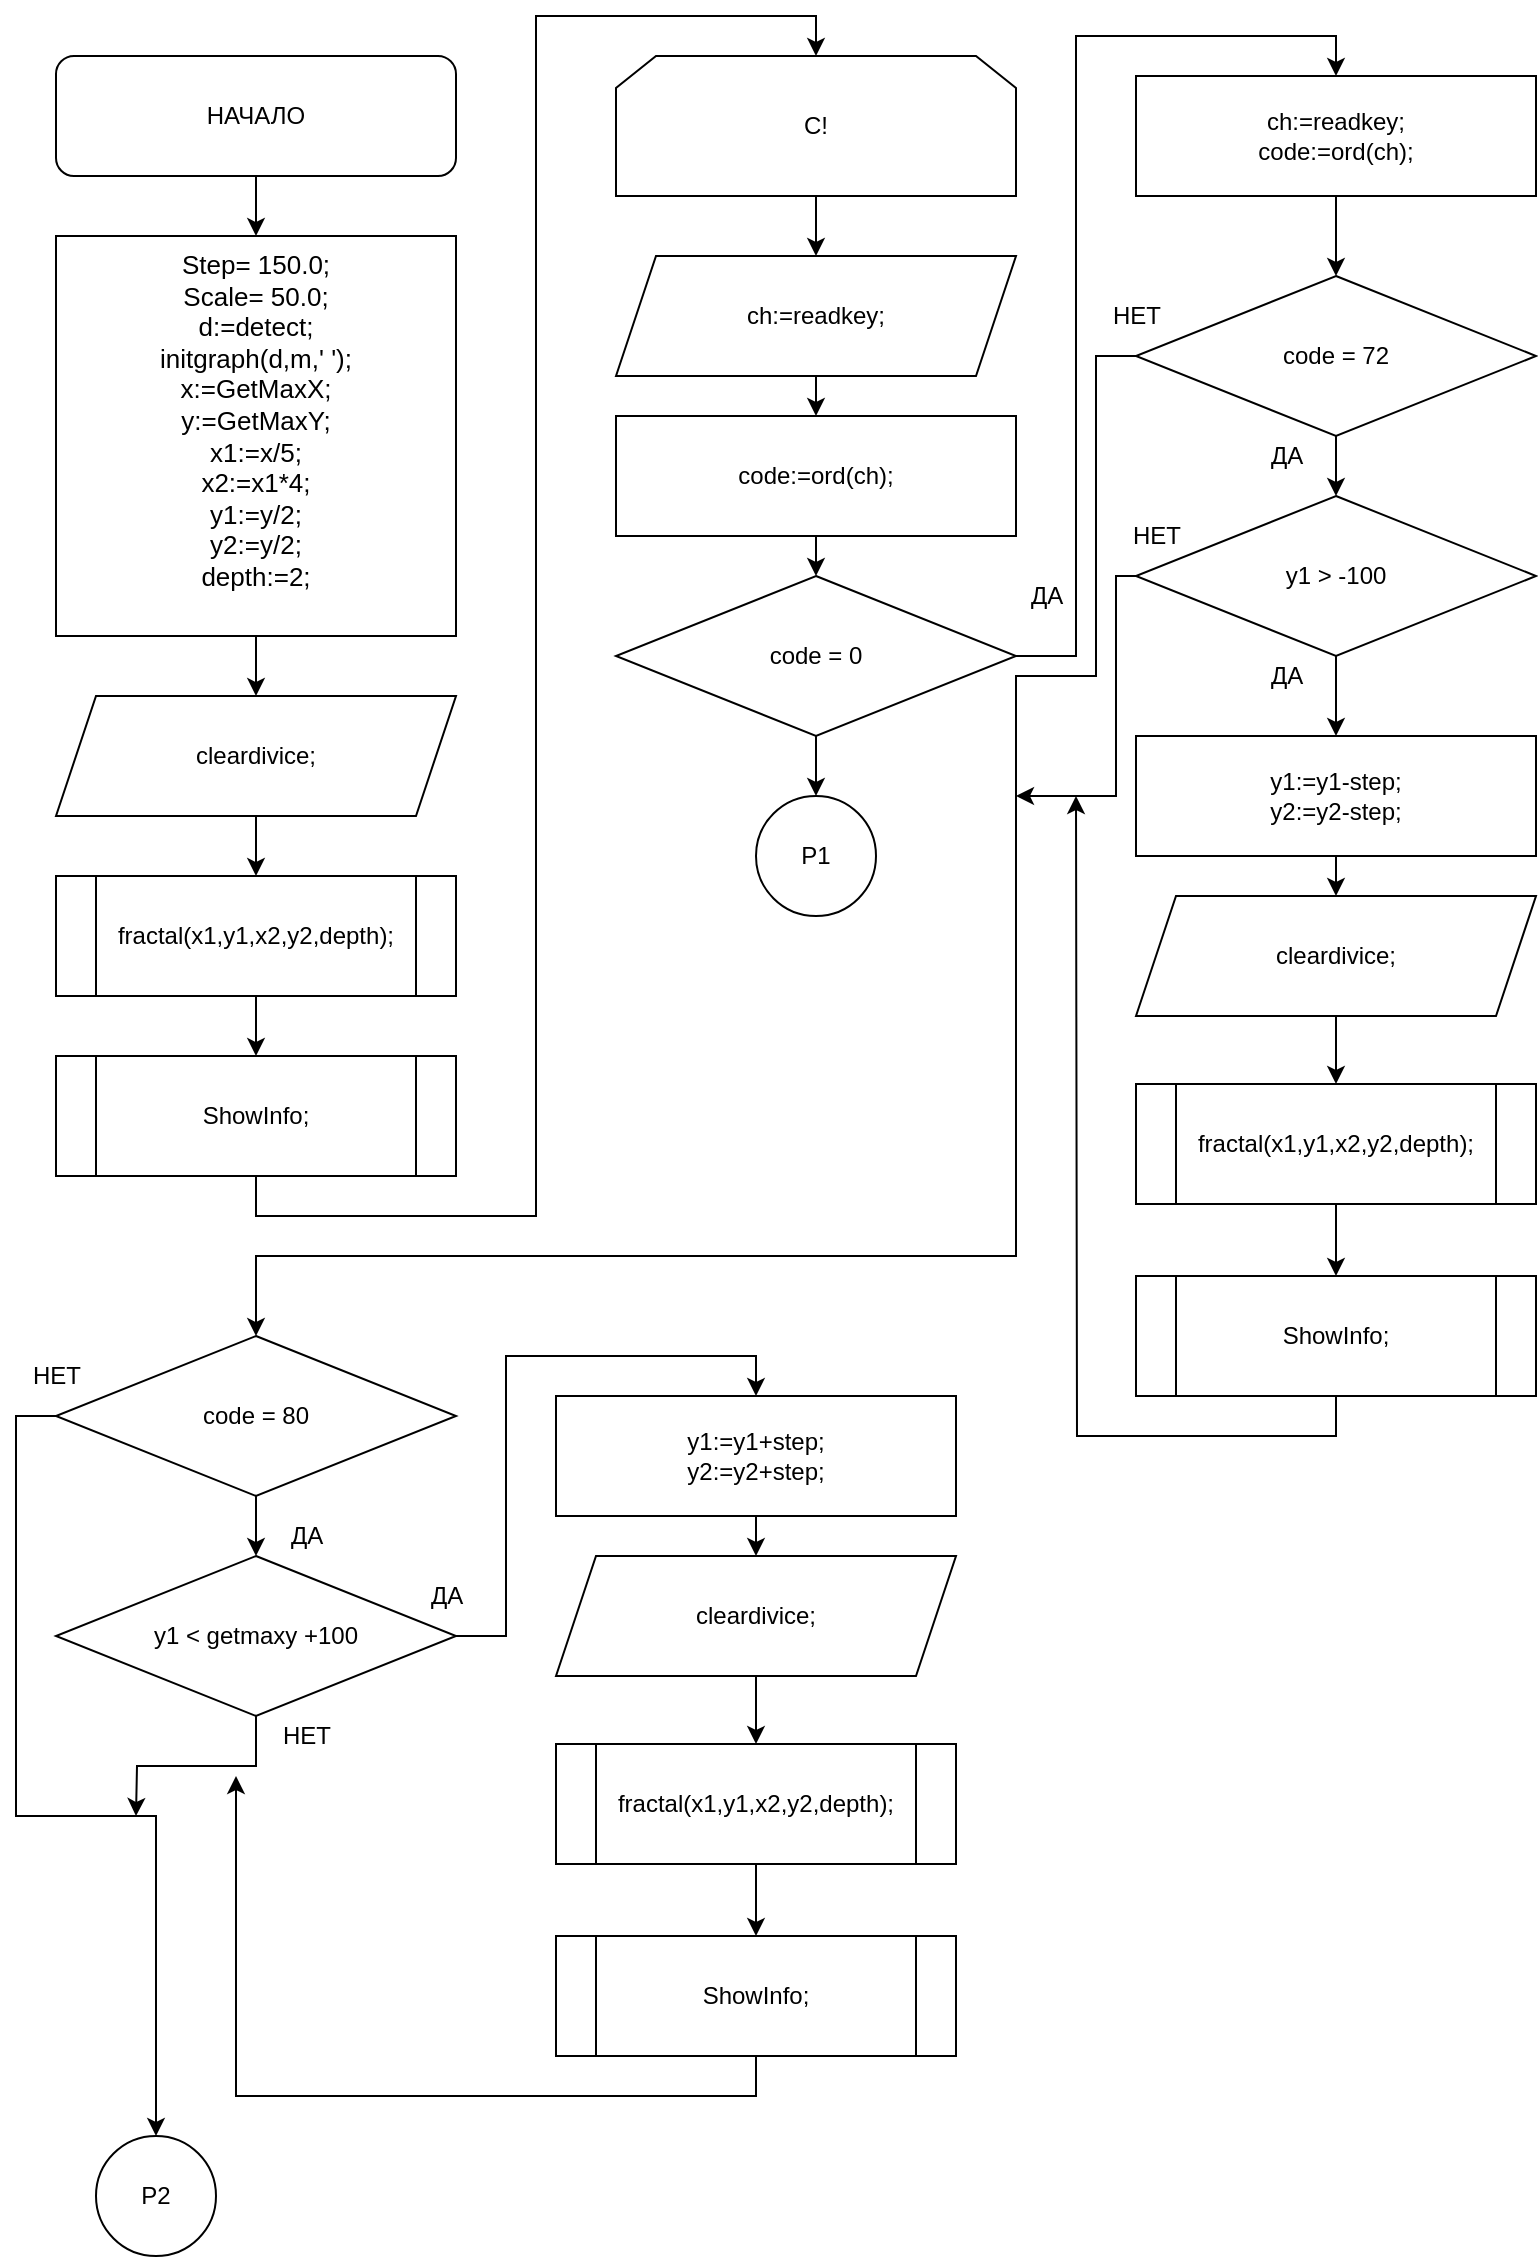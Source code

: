 <mxfile version="14.6.13" type="device"><diagram id="ECwL9-7BSf-l3iw5oNLO" name="Page-1"><mxGraphModel dx="1422" dy="762" grid="1" gridSize="10" guides="1" tooltips="1" connect="1" arrows="1" fold="1" page="1" pageScale="1" pageWidth="827" pageHeight="1169" math="0" shadow="0"><root><mxCell id="0"/><mxCell id="1" parent="0"/><mxCell id="aOeAk5nu_Uj5CqO4Ikg1-3" style="edgeStyle=orthogonalEdgeStyle;rounded=0;orthogonalLoop=1;jettySize=auto;html=1;exitX=0.5;exitY=1;exitDx=0;exitDy=0;entryX=0.5;entryY=0;entryDx=0;entryDy=0;" parent="1" source="aOeAk5nu_Uj5CqO4Ikg1-1" target="aOeAk5nu_Uj5CqO4Ikg1-2" edge="1"><mxGeometry relative="1" as="geometry"/></mxCell><mxCell id="aOeAk5nu_Uj5CqO4Ikg1-1" value="НАЧАЛО" style="rounded=1;whiteSpace=wrap;html=1;" parent="1" vertex="1"><mxGeometry x="40" y="40" width="200" height="60" as="geometry"/></mxCell><mxCell id="aOeAk5nu_Uj5CqO4Ikg1-5" style="edgeStyle=orthogonalEdgeStyle;rounded=0;orthogonalLoop=1;jettySize=auto;html=1;exitX=0.5;exitY=1;exitDx=0;exitDy=0;entryX=0.5;entryY=0;entryDx=0;entryDy=0;" parent="1" source="aOeAk5nu_Uj5CqO4Ikg1-2" target="aOeAk5nu_Uj5CqO4Ikg1-4" edge="1"><mxGeometry relative="1" as="geometry"/></mxCell><mxCell id="aOeAk5nu_Uj5CqO4Ikg1-2" value="&lt;font style=&quot;font-size: 13px&quot;&gt;Step= 150.0;&lt;br&gt;Scale= 50.0;&lt;br&gt;d:=detect;&lt;br&gt;initgraph(d,m,' ');&lt;br&gt;x:=GetMaxX;&lt;br&gt;y:=GetMaxY;&lt;br&gt;x1:=x/5;&lt;br&gt;x2:=x1*4;&lt;br&gt;y1:=y/2;&lt;br&gt;y2:=y/2;&lt;br&gt;depth:=2;&lt;br&gt;&lt;br&gt;&lt;/font&gt;" style="rounded=0;whiteSpace=wrap;html=1;" parent="1" vertex="1"><mxGeometry x="40" y="130" width="200" height="200" as="geometry"/></mxCell><mxCell id="aOeAk5nu_Uj5CqO4Ikg1-7" style="edgeStyle=orthogonalEdgeStyle;rounded=0;orthogonalLoop=1;jettySize=auto;html=1;exitX=0.5;exitY=1;exitDx=0;exitDy=0;entryX=0.5;entryY=0;entryDx=0;entryDy=0;" parent="1" source="aOeAk5nu_Uj5CqO4Ikg1-4" edge="1"><mxGeometry relative="1" as="geometry"><mxPoint x="140" y="450" as="targetPoint"/></mxGeometry></mxCell><mxCell id="aOeAk5nu_Uj5CqO4Ikg1-4" value="cleardivice;" style="shape=parallelogram;perimeter=parallelogramPerimeter;whiteSpace=wrap;html=1;fixedSize=1;" parent="1" vertex="1"><mxGeometry x="40" y="360" width="200" height="60" as="geometry"/></mxCell><mxCell id="aOeAk5nu_Uj5CqO4Ikg1-10" style="edgeStyle=orthogonalEdgeStyle;rounded=0;orthogonalLoop=1;jettySize=auto;html=1;exitX=0.5;exitY=1;exitDx=0;exitDy=0;entryX=0.5;entryY=0;entryDx=0;entryDy=0;" parent="1" source="aOeAk5nu_Uj5CqO4Ikg1-8" target="aOeAk5nu_Uj5CqO4Ikg1-9" edge="1"><mxGeometry relative="1" as="geometry"/></mxCell><mxCell id="aOeAk5nu_Uj5CqO4Ikg1-8" value="fractal(x1,y1,x2,y2,depth);" style="shape=process;whiteSpace=wrap;html=1;backgroundOutline=1;" parent="1" vertex="1"><mxGeometry x="40" y="450" width="200" height="60" as="geometry"/></mxCell><mxCell id="aOeAk5nu_Uj5CqO4Ikg1-12" style="edgeStyle=orthogonalEdgeStyle;rounded=0;orthogonalLoop=1;jettySize=auto;html=1;exitX=0.5;exitY=1;exitDx=0;exitDy=0;entryX=0.5;entryY=0;entryDx=0;entryDy=0;" parent="1" source="aOeAk5nu_Uj5CqO4Ikg1-9" target="aOeAk5nu_Uj5CqO4Ikg1-11" edge="1"><mxGeometry relative="1" as="geometry"/></mxCell><mxCell id="aOeAk5nu_Uj5CqO4Ikg1-9" value="ShowInfo;" style="shape=process;whiteSpace=wrap;html=1;backgroundOutline=1;" parent="1" vertex="1"><mxGeometry x="40" y="540" width="200" height="60" as="geometry"/></mxCell><mxCell id="bNGlI0Rrny-c_D0yRqVL-2" style="edgeStyle=orthogonalEdgeStyle;rounded=0;orthogonalLoop=1;jettySize=auto;html=1;exitX=0.5;exitY=1;exitDx=0;exitDy=0;" edge="1" parent="1" source="aOeAk5nu_Uj5CqO4Ikg1-11" target="bNGlI0Rrny-c_D0yRqVL-1"><mxGeometry relative="1" as="geometry"/></mxCell><mxCell id="aOeAk5nu_Uj5CqO4Ikg1-11" value="C!" style="shape=loopLimit;whiteSpace=wrap;html=1;" parent="1" vertex="1"><mxGeometry x="320" y="40" width="200" height="70" as="geometry"/></mxCell><mxCell id="bNGlI0Rrny-c_D0yRqVL-4" style="edgeStyle=orthogonalEdgeStyle;rounded=0;orthogonalLoop=1;jettySize=auto;html=1;exitX=0.5;exitY=1;exitDx=0;exitDy=0;entryX=0.5;entryY=0;entryDx=0;entryDy=0;" edge="1" parent="1" source="aOeAk5nu_Uj5CqO4Ikg1-13" target="aOeAk5nu_Uj5CqO4Ikg1-15"><mxGeometry relative="1" as="geometry"/></mxCell><mxCell id="aOeAk5nu_Uj5CqO4Ikg1-13" value="code:=ord(ch);" style="rounded=0;whiteSpace=wrap;html=1;" parent="1" vertex="1"><mxGeometry x="320" y="220" width="200" height="60" as="geometry"/></mxCell><mxCell id="aOeAk5nu_Uj5CqO4Ikg1-18" style="edgeStyle=orthogonalEdgeStyle;rounded=0;orthogonalLoop=1;jettySize=auto;html=1;exitX=1;exitY=0.5;exitDx=0;exitDy=0;entryX=0.5;entryY=0;entryDx=0;entryDy=0;" parent="1" source="aOeAk5nu_Uj5CqO4Ikg1-15" target="aOeAk5nu_Uj5CqO4Ikg1-17" edge="1"><mxGeometry relative="1" as="geometry"/></mxCell><mxCell id="aOeAk5nu_Uj5CqO4Ikg1-60" style="edgeStyle=orthogonalEdgeStyle;rounded=0;orthogonalLoop=1;jettySize=auto;html=1;exitX=0.5;exitY=1;exitDx=0;exitDy=0;entryX=0.5;entryY=0;entryDx=0;entryDy=0;" parent="1" source="aOeAk5nu_Uj5CqO4Ikg1-15" target="aOeAk5nu_Uj5CqO4Ikg1-59" edge="1"><mxGeometry relative="1" as="geometry"/></mxCell><mxCell id="aOeAk5nu_Uj5CqO4Ikg1-15" value="code = 0" style="rhombus;whiteSpace=wrap;html=1;" parent="1" vertex="1"><mxGeometry x="320" y="300" width="200" height="80" as="geometry"/></mxCell><mxCell id="aOeAk5nu_Uj5CqO4Ikg1-21" style="edgeStyle=orthogonalEdgeStyle;rounded=0;orthogonalLoop=1;jettySize=auto;html=1;exitX=0.5;exitY=1;exitDx=0;exitDy=0;entryX=0.5;entryY=0;entryDx=0;entryDy=0;" parent="1" source="aOeAk5nu_Uj5CqO4Ikg1-17" target="aOeAk5nu_Uj5CqO4Ikg1-20" edge="1"><mxGeometry relative="1" as="geometry"/></mxCell><mxCell id="aOeAk5nu_Uj5CqO4Ikg1-17" value="ch:=readkey;&lt;br&gt;code:=ord(ch);" style="rounded=0;whiteSpace=wrap;html=1;" parent="1" vertex="1"><mxGeometry x="580" y="50" width="200" height="60" as="geometry"/></mxCell><mxCell id="aOeAk5nu_Uj5CqO4Ikg1-19" value="ДА" style="text;html=1;align=center;verticalAlign=middle;resizable=0;points=[];autosize=1;strokeColor=none;" parent="1" vertex="1"><mxGeometry x="520" y="300" width="30" height="20" as="geometry"/></mxCell><mxCell id="aOeAk5nu_Uj5CqO4Ikg1-23" style="edgeStyle=orthogonalEdgeStyle;rounded=0;orthogonalLoop=1;jettySize=auto;html=1;exitX=0.5;exitY=1;exitDx=0;exitDy=0;entryX=0.5;entryY=0;entryDx=0;entryDy=0;" parent="1" source="aOeAk5nu_Uj5CqO4Ikg1-20" target="aOeAk5nu_Uj5CqO4Ikg1-22" edge="1"><mxGeometry relative="1" as="geometry"/></mxCell><mxCell id="aOeAk5nu_Uj5CqO4Ikg1-34" style="edgeStyle=orthogonalEdgeStyle;rounded=0;orthogonalLoop=1;jettySize=auto;html=1;exitX=0;exitY=0.5;exitDx=0;exitDy=0;entryX=0.5;entryY=0;entryDx=0;entryDy=0;" parent="1" source="aOeAk5nu_Uj5CqO4Ikg1-20" target="aOeAk5nu_Uj5CqO4Ikg1-35" edge="1"><mxGeometry relative="1" as="geometry"><mxPoint x="560" y="690" as="targetPoint"/><Array as="points"><mxPoint x="560" y="190"/><mxPoint x="560" y="350"/><mxPoint x="520" y="350"/><mxPoint x="520" y="640"/><mxPoint x="140" y="640"/></Array></mxGeometry></mxCell><mxCell id="aOeAk5nu_Uj5CqO4Ikg1-20" value="code = 72" style="rhombus;whiteSpace=wrap;html=1;" parent="1" vertex="1"><mxGeometry x="580" y="150" width="200" height="80" as="geometry"/></mxCell><mxCell id="aOeAk5nu_Uj5CqO4Ikg1-25" style="edgeStyle=orthogonalEdgeStyle;rounded=0;orthogonalLoop=1;jettySize=auto;html=1;exitX=0.5;exitY=1;exitDx=0;exitDy=0;entryX=0.5;entryY=0;entryDx=0;entryDy=0;" parent="1" source="aOeAk5nu_Uj5CqO4Ikg1-22" target="aOeAk5nu_Uj5CqO4Ikg1-24" edge="1"><mxGeometry relative="1" as="geometry"/></mxCell><mxCell id="aOeAk5nu_Uj5CqO4Ikg1-38" style="edgeStyle=orthogonalEdgeStyle;rounded=0;orthogonalLoop=1;jettySize=auto;html=1;exitX=0;exitY=0.5;exitDx=0;exitDy=0;" parent="1" source="aOeAk5nu_Uj5CqO4Ikg1-22" edge="1"><mxGeometry relative="1" as="geometry"><mxPoint x="520" y="410" as="targetPoint"/><Array as="points"><mxPoint x="570" y="300"/><mxPoint x="570" y="410"/></Array></mxGeometry></mxCell><mxCell id="aOeAk5nu_Uj5CqO4Ikg1-22" value="y1 &amp;gt; -100" style="rhombus;whiteSpace=wrap;html=1;" parent="1" vertex="1"><mxGeometry x="580" y="260" width="200" height="80" as="geometry"/></mxCell><mxCell id="aOeAk5nu_Uj5CqO4Ikg1-29" style="edgeStyle=orthogonalEdgeStyle;rounded=0;orthogonalLoop=1;jettySize=auto;html=1;exitX=0.5;exitY=1;exitDx=0;exitDy=0;entryX=0.5;entryY=0;entryDx=0;entryDy=0;" parent="1" source="aOeAk5nu_Uj5CqO4Ikg1-24" target="aOeAk5nu_Uj5CqO4Ikg1-28" edge="1"><mxGeometry relative="1" as="geometry"/></mxCell><mxCell id="aOeAk5nu_Uj5CqO4Ikg1-24" value="y1:=y1-step;&lt;br&gt;y2:=y2-step;" style="rounded=0;whiteSpace=wrap;html=1;" parent="1" vertex="1"><mxGeometry x="580" y="380" width="200" height="60" as="geometry"/></mxCell><mxCell id="aOeAk5nu_Uj5CqO4Ikg1-26" value="ДА" style="text;html=1;align=center;verticalAlign=middle;resizable=0;points=[];autosize=1;strokeColor=none;" parent="1" vertex="1"><mxGeometry x="640" y="230" width="30" height="20" as="geometry"/></mxCell><mxCell id="aOeAk5nu_Uj5CqO4Ikg1-27" value="ДА" style="text;html=1;align=center;verticalAlign=middle;resizable=0;points=[];autosize=1;strokeColor=none;" parent="1" vertex="1"><mxGeometry x="640" y="340" width="30" height="20" as="geometry"/></mxCell><mxCell id="aOeAk5nu_Uj5CqO4Ikg1-32" style="edgeStyle=orthogonalEdgeStyle;rounded=0;orthogonalLoop=1;jettySize=auto;html=1;exitX=0.5;exitY=1;exitDx=0;exitDy=0;entryX=0.5;entryY=0;entryDx=0;entryDy=0;" parent="1" source="aOeAk5nu_Uj5CqO4Ikg1-28" target="aOeAk5nu_Uj5CqO4Ikg1-30" edge="1"><mxGeometry relative="1" as="geometry"/></mxCell><mxCell id="aOeAk5nu_Uj5CqO4Ikg1-28" value="cleardivice;" style="shape=parallelogram;perimeter=parallelogramPerimeter;whiteSpace=wrap;html=1;fixedSize=1;" parent="1" vertex="1"><mxGeometry x="580" y="460" width="200" height="60" as="geometry"/></mxCell><mxCell id="aOeAk5nu_Uj5CqO4Ikg1-33" style="edgeStyle=orthogonalEdgeStyle;rounded=0;orthogonalLoop=1;jettySize=auto;html=1;exitX=0.5;exitY=1;exitDx=0;exitDy=0;entryX=0.5;entryY=0;entryDx=0;entryDy=0;" parent="1" source="aOeAk5nu_Uj5CqO4Ikg1-30" target="aOeAk5nu_Uj5CqO4Ikg1-31" edge="1"><mxGeometry relative="1" as="geometry"/></mxCell><mxCell id="aOeAk5nu_Uj5CqO4Ikg1-30" value="fractal(x1,y1,x2,y2,depth);" style="shape=process;whiteSpace=wrap;html=1;backgroundOutline=1;" parent="1" vertex="1"><mxGeometry x="580" y="554" width="200" height="60" as="geometry"/></mxCell><mxCell id="aOeAk5nu_Uj5CqO4Ikg1-37" style="edgeStyle=orthogonalEdgeStyle;rounded=0;orthogonalLoop=1;jettySize=auto;html=1;exitX=0.5;exitY=1;exitDx=0;exitDy=0;" parent="1" source="aOeAk5nu_Uj5CqO4Ikg1-31" edge="1"><mxGeometry relative="1" as="geometry"><mxPoint x="550" y="410" as="targetPoint"/></mxGeometry></mxCell><mxCell id="aOeAk5nu_Uj5CqO4Ikg1-31" value="ShowInfo;" style="shape=process;whiteSpace=wrap;html=1;backgroundOutline=1;" parent="1" vertex="1"><mxGeometry x="580" y="650" width="200" height="60" as="geometry"/></mxCell><mxCell id="aOeAk5nu_Uj5CqO4Ikg1-41" style="edgeStyle=orthogonalEdgeStyle;rounded=0;orthogonalLoop=1;jettySize=auto;html=1;exitX=0.5;exitY=1;exitDx=0;exitDy=0;entryX=0.5;entryY=0;entryDx=0;entryDy=0;" parent="1" source="aOeAk5nu_Uj5CqO4Ikg1-35" target="aOeAk5nu_Uj5CqO4Ikg1-40" edge="1"><mxGeometry relative="1" as="geometry"/></mxCell><mxCell id="aOeAk5nu_Uj5CqO4Ikg1-58" style="edgeStyle=orthogonalEdgeStyle;rounded=0;orthogonalLoop=1;jettySize=auto;html=1;exitX=0;exitY=0.5;exitDx=0;exitDy=0;entryX=0.5;entryY=0;entryDx=0;entryDy=0;" parent="1" source="aOeAk5nu_Uj5CqO4Ikg1-35" target="aOeAk5nu_Uj5CqO4Ikg1-57" edge="1"><mxGeometry relative="1" as="geometry"/></mxCell><mxCell id="aOeAk5nu_Uj5CqO4Ikg1-35" value="code = 80" style="rhombus;whiteSpace=wrap;html=1;" parent="1" vertex="1"><mxGeometry x="40" y="680" width="200" height="80" as="geometry"/></mxCell><mxCell id="aOeAk5nu_Uj5CqO4Ikg1-36" value="НЕТ" style="text;html=1;align=center;verticalAlign=middle;resizable=0;points=[];autosize=1;strokeColor=none;" parent="1" vertex="1"><mxGeometry x="560" y="160" width="40" height="20" as="geometry"/></mxCell><mxCell id="aOeAk5nu_Uj5CqO4Ikg1-39" value="НЕТ" style="text;html=1;align=center;verticalAlign=middle;resizable=0;points=[];autosize=1;strokeColor=none;" parent="1" vertex="1"><mxGeometry x="570" y="270" width="40" height="20" as="geometry"/></mxCell><mxCell id="aOeAk5nu_Uj5CqO4Ikg1-50" style="edgeStyle=orthogonalEdgeStyle;rounded=0;orthogonalLoop=1;jettySize=auto;html=1;exitX=1;exitY=0.5;exitDx=0;exitDy=0;entryX=0.5;entryY=0;entryDx=0;entryDy=0;" parent="1" source="aOeAk5nu_Uj5CqO4Ikg1-40" target="aOeAk5nu_Uj5CqO4Ikg1-44" edge="1"><mxGeometry relative="1" as="geometry"/></mxCell><mxCell id="aOeAk5nu_Uj5CqO4Ikg1-55" style="edgeStyle=orthogonalEdgeStyle;rounded=0;orthogonalLoop=1;jettySize=auto;html=1;exitX=0.5;exitY=1;exitDx=0;exitDy=0;" parent="1" source="aOeAk5nu_Uj5CqO4Ikg1-40" edge="1"><mxGeometry relative="1" as="geometry"><mxPoint x="80" y="920" as="targetPoint"/></mxGeometry></mxCell><mxCell id="aOeAk5nu_Uj5CqO4Ikg1-40" value="y1 &amp;lt; getmaxy +100" style="rhombus;whiteSpace=wrap;html=1;" parent="1" vertex="1"><mxGeometry x="40" y="790" width="200" height="80" as="geometry"/></mxCell><mxCell id="aOeAk5nu_Uj5CqO4Ikg1-42" value="ДА" style="text;html=1;align=center;verticalAlign=middle;resizable=0;points=[];autosize=1;strokeColor=none;" parent="1" vertex="1"><mxGeometry x="150" y="770" width="30" height="20" as="geometry"/></mxCell><mxCell id="aOeAk5nu_Uj5CqO4Ikg1-43" style="edgeStyle=orthogonalEdgeStyle;rounded=0;orthogonalLoop=1;jettySize=auto;html=1;exitX=0.5;exitY=1;exitDx=0;exitDy=0;entryX=0.5;entryY=0;entryDx=0;entryDy=0;" parent="1" source="aOeAk5nu_Uj5CqO4Ikg1-44" target="aOeAk5nu_Uj5CqO4Ikg1-46" edge="1"><mxGeometry relative="1" as="geometry"/></mxCell><mxCell id="aOeAk5nu_Uj5CqO4Ikg1-44" value="y1:=y1+step;&lt;br&gt;y2:=y2+step;" style="rounded=0;whiteSpace=wrap;html=1;" parent="1" vertex="1"><mxGeometry x="290" y="710" width="200" height="60" as="geometry"/></mxCell><mxCell id="aOeAk5nu_Uj5CqO4Ikg1-45" style="edgeStyle=orthogonalEdgeStyle;rounded=0;orthogonalLoop=1;jettySize=auto;html=1;exitX=0.5;exitY=1;exitDx=0;exitDy=0;entryX=0.5;entryY=0;entryDx=0;entryDy=0;" parent="1" source="aOeAk5nu_Uj5CqO4Ikg1-46" target="aOeAk5nu_Uj5CqO4Ikg1-48" edge="1"><mxGeometry relative="1" as="geometry"/></mxCell><mxCell id="aOeAk5nu_Uj5CqO4Ikg1-46" value="cleardivice;" style="shape=parallelogram;perimeter=parallelogramPerimeter;whiteSpace=wrap;html=1;fixedSize=1;" parent="1" vertex="1"><mxGeometry x="290" y="790" width="200" height="60" as="geometry"/></mxCell><mxCell id="aOeAk5nu_Uj5CqO4Ikg1-47" style="edgeStyle=orthogonalEdgeStyle;rounded=0;orthogonalLoop=1;jettySize=auto;html=1;exitX=0.5;exitY=1;exitDx=0;exitDy=0;entryX=0.5;entryY=0;entryDx=0;entryDy=0;" parent="1" source="aOeAk5nu_Uj5CqO4Ikg1-48" target="aOeAk5nu_Uj5CqO4Ikg1-49" edge="1"><mxGeometry relative="1" as="geometry"/></mxCell><mxCell id="aOeAk5nu_Uj5CqO4Ikg1-48" value="fractal(x1,y1,x2,y2,depth);" style="shape=process;whiteSpace=wrap;html=1;backgroundOutline=1;" parent="1" vertex="1"><mxGeometry x="290" y="884" width="200" height="60" as="geometry"/></mxCell><mxCell id="aOeAk5nu_Uj5CqO4Ikg1-53" style="edgeStyle=orthogonalEdgeStyle;rounded=0;orthogonalLoop=1;jettySize=auto;html=1;exitX=0.5;exitY=1;exitDx=0;exitDy=0;" parent="1" source="aOeAk5nu_Uj5CqO4Ikg1-49" edge="1"><mxGeometry relative="1" as="geometry"><mxPoint x="130" y="900" as="targetPoint"/><Array as="points"><mxPoint x="390" y="1060"/></Array></mxGeometry></mxCell><mxCell id="aOeAk5nu_Uj5CqO4Ikg1-49" value="ShowInfo;" style="shape=process;whiteSpace=wrap;html=1;backgroundOutline=1;" parent="1" vertex="1"><mxGeometry x="290" y="980" width="200" height="60" as="geometry"/></mxCell><mxCell id="aOeAk5nu_Uj5CqO4Ikg1-52" value="НЕТ" style="text;html=1;align=center;verticalAlign=middle;resizable=0;points=[];autosize=1;strokeColor=none;" parent="1" vertex="1"><mxGeometry x="145" y="870" width="40" height="20" as="geometry"/></mxCell><mxCell id="aOeAk5nu_Uj5CqO4Ikg1-56" value="НЕТ" style="text;html=1;align=center;verticalAlign=middle;resizable=0;points=[];autosize=1;strokeColor=none;" parent="1" vertex="1"><mxGeometry x="20" y="690" width="40" height="20" as="geometry"/></mxCell><mxCell id="aOeAk5nu_Uj5CqO4Ikg1-57" value="P2" style="ellipse;whiteSpace=wrap;html=1;aspect=fixed;" parent="1" vertex="1"><mxGeometry x="60" y="1080" width="60" height="60" as="geometry"/></mxCell><mxCell id="aOeAk5nu_Uj5CqO4Ikg1-59" value="P1" style="ellipse;whiteSpace=wrap;html=1;aspect=fixed;" parent="1" vertex="1"><mxGeometry x="390" y="410" width="60" height="60" as="geometry"/></mxCell><mxCell id="aOeAk5nu_Uj5CqO4Ikg1-61" value="ДА" style="text;html=1;align=center;verticalAlign=middle;resizable=0;points=[];autosize=1;strokeColor=none;" parent="1" vertex="1"><mxGeometry x="220" y="800" width="30" height="20" as="geometry"/></mxCell><mxCell id="bNGlI0Rrny-c_D0yRqVL-3" style="edgeStyle=orthogonalEdgeStyle;rounded=0;orthogonalLoop=1;jettySize=auto;html=1;exitX=0.5;exitY=1;exitDx=0;exitDy=0;entryX=0.5;entryY=0;entryDx=0;entryDy=0;" edge="1" parent="1" source="bNGlI0Rrny-c_D0yRqVL-1" target="aOeAk5nu_Uj5CqO4Ikg1-13"><mxGeometry relative="1" as="geometry"/></mxCell><mxCell id="bNGlI0Rrny-c_D0yRqVL-1" value="ch:=readkey;" style="shape=parallelogram;perimeter=parallelogramPerimeter;whiteSpace=wrap;html=1;fixedSize=1;" vertex="1" parent="1"><mxGeometry x="320" y="140" width="200" height="60" as="geometry"/></mxCell></root></mxGraphModel></diagram></mxfile>